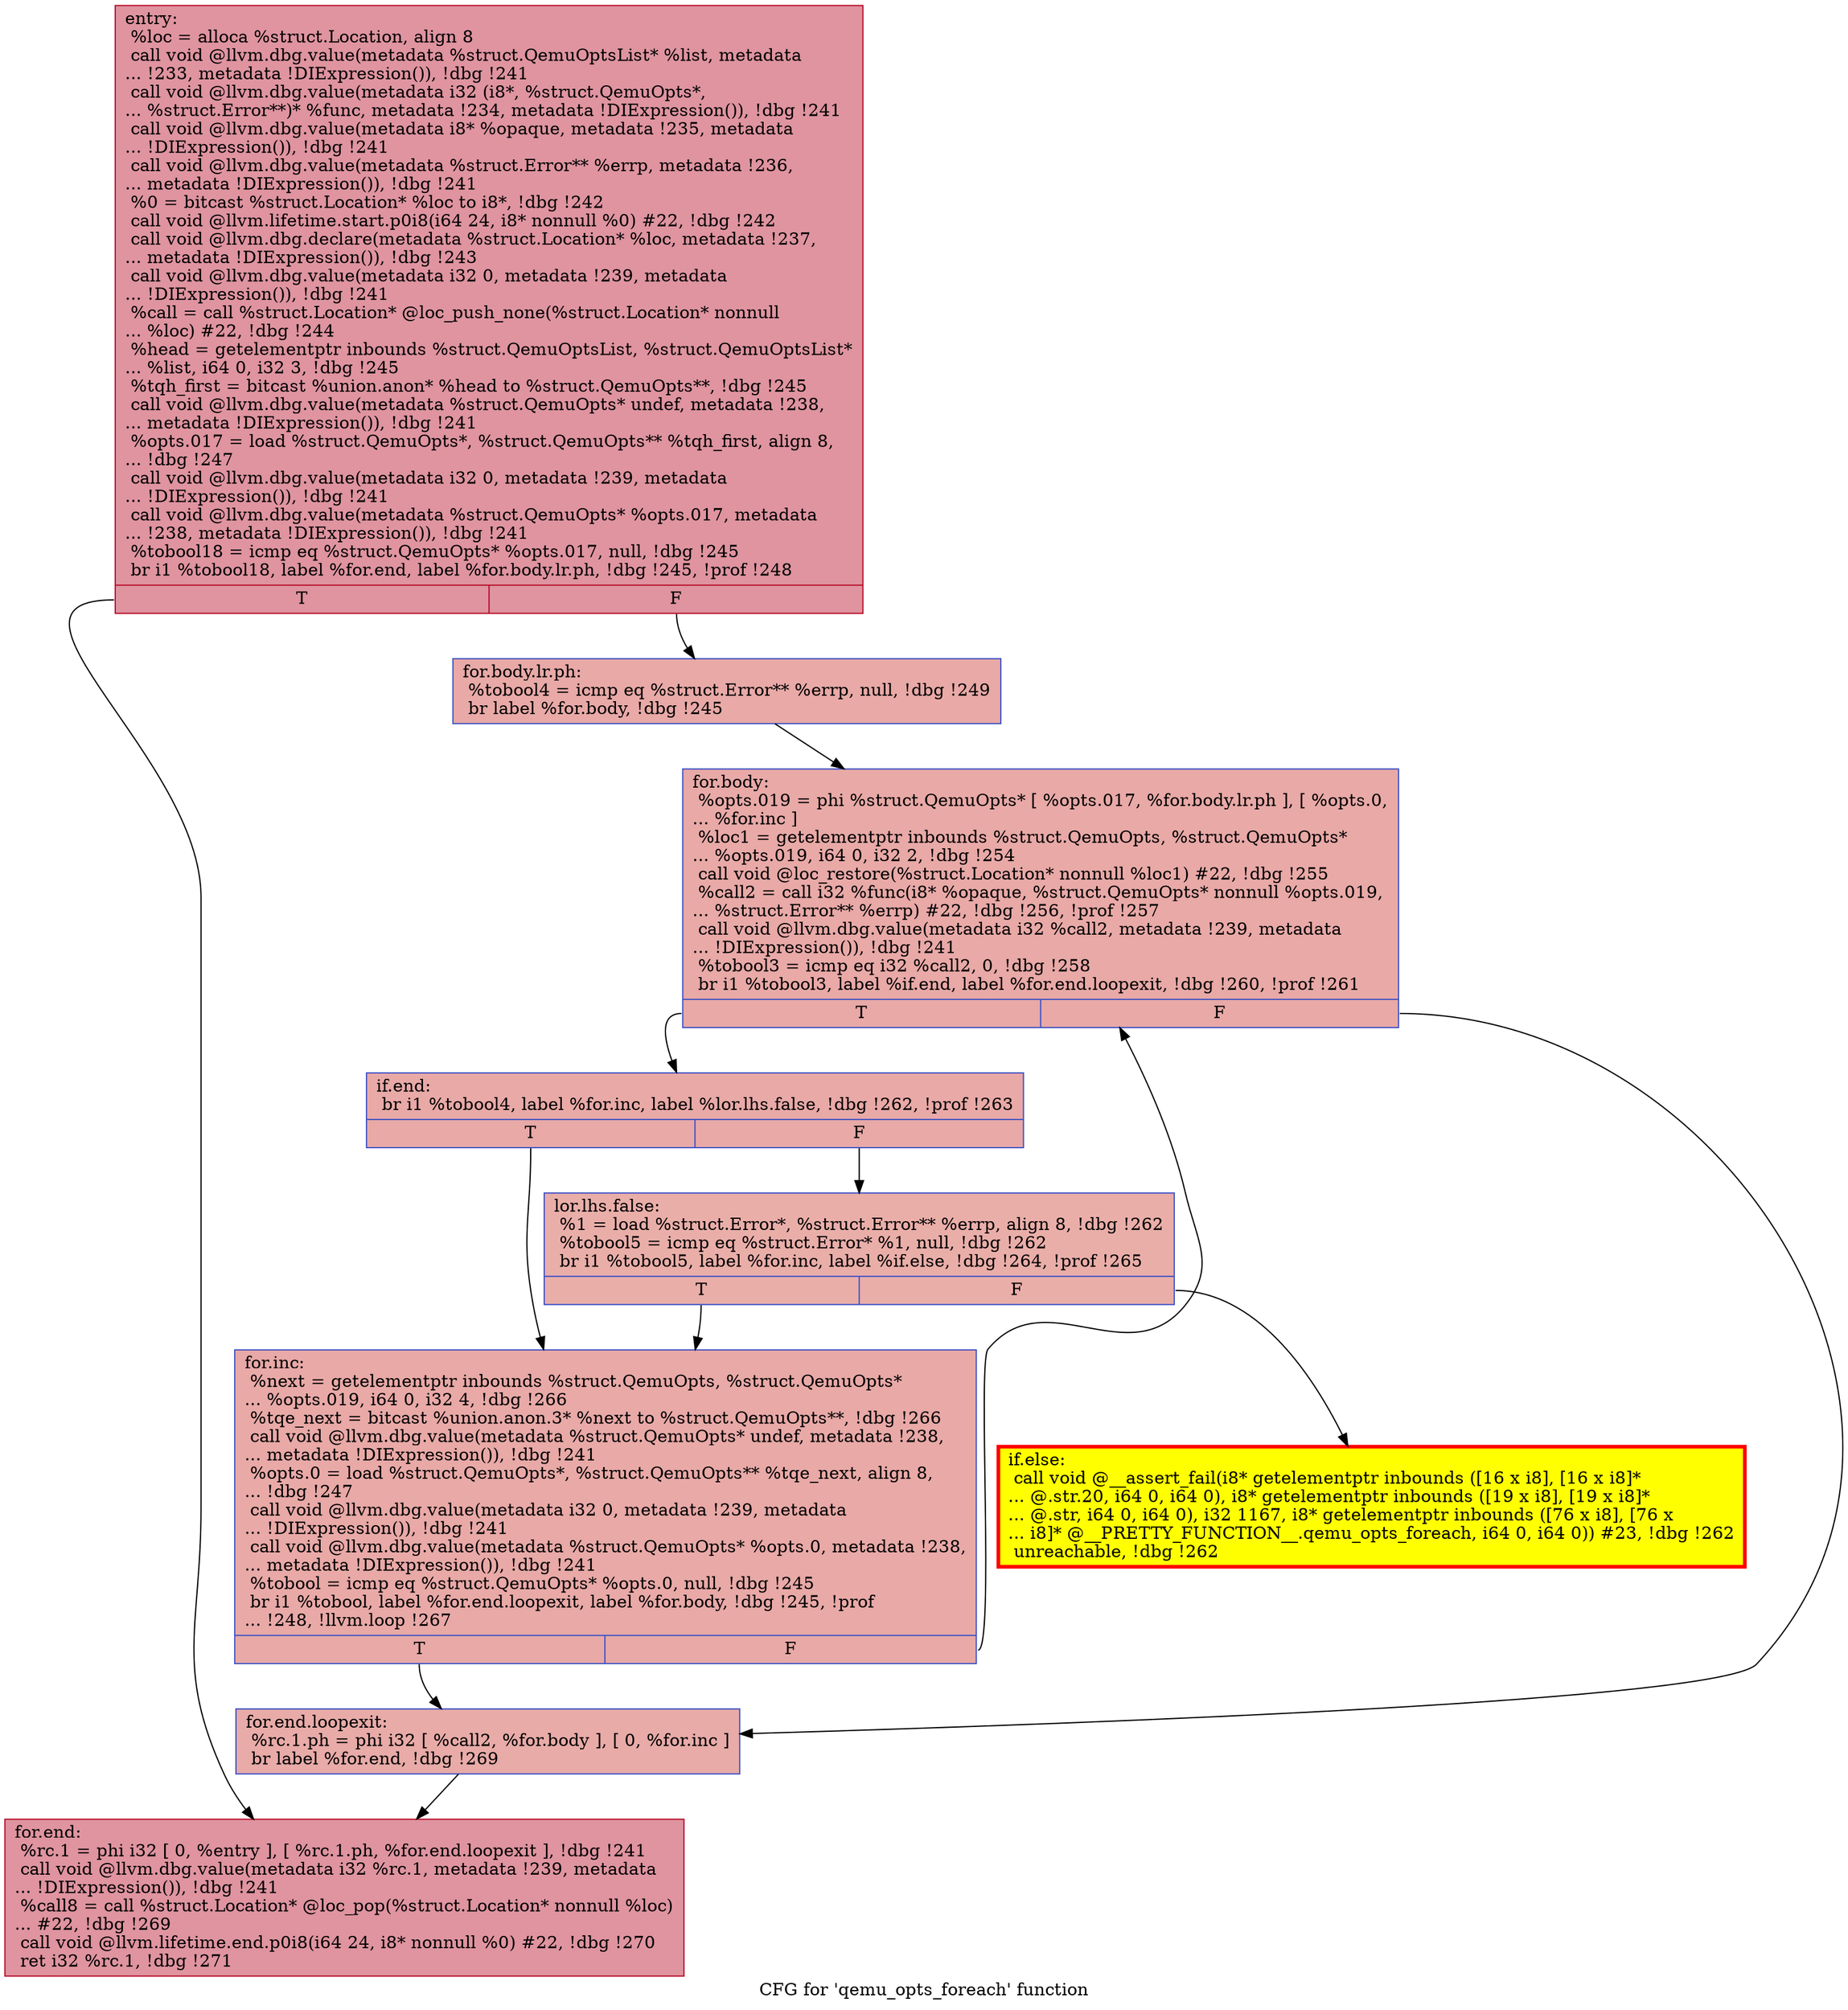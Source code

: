 digraph "CFG for 'qemu_opts_foreach' function" {
	label="CFG for 'qemu_opts_foreach' function";

	Node0x55ef4229ccc0 [shape=record,color="#b70d28ff", style=filled, fillcolor="#b70d2870",label="{entry:\l  %loc = alloca %struct.Location, align 8\l  call void @llvm.dbg.value(metadata %struct.QemuOptsList* %list, metadata\l... !233, metadata !DIExpression()), !dbg !241\l  call void @llvm.dbg.value(metadata i32 (i8*, %struct.QemuOpts*,\l... %struct.Error**)* %func, metadata !234, metadata !DIExpression()), !dbg !241\l  call void @llvm.dbg.value(metadata i8* %opaque, metadata !235, metadata\l... !DIExpression()), !dbg !241\l  call void @llvm.dbg.value(metadata %struct.Error** %errp, metadata !236,\l... metadata !DIExpression()), !dbg !241\l  %0 = bitcast %struct.Location* %loc to i8*, !dbg !242\l  call void @llvm.lifetime.start.p0i8(i64 24, i8* nonnull %0) #22, !dbg !242\l  call void @llvm.dbg.declare(metadata %struct.Location* %loc, metadata !237,\l... metadata !DIExpression()), !dbg !243\l  call void @llvm.dbg.value(metadata i32 0, metadata !239, metadata\l... !DIExpression()), !dbg !241\l  %call = call %struct.Location* @loc_push_none(%struct.Location* nonnull\l... %loc) #22, !dbg !244\l  %head = getelementptr inbounds %struct.QemuOptsList, %struct.QemuOptsList*\l... %list, i64 0, i32 3, !dbg !245\l  %tqh_first = bitcast %union.anon* %head to %struct.QemuOpts**, !dbg !245\l  call void @llvm.dbg.value(metadata %struct.QemuOpts* undef, metadata !238,\l... metadata !DIExpression()), !dbg !241\l  %opts.017 = load %struct.QemuOpts*, %struct.QemuOpts** %tqh_first, align 8,\l... !dbg !247\l  call void @llvm.dbg.value(metadata i32 0, metadata !239, metadata\l... !DIExpression()), !dbg !241\l  call void @llvm.dbg.value(metadata %struct.QemuOpts* %opts.017, metadata\l... !238, metadata !DIExpression()), !dbg !241\l  %tobool18 = icmp eq %struct.QemuOpts* %opts.017, null, !dbg !245\l  br i1 %tobool18, label %for.end, label %for.body.lr.ph, !dbg !245, !prof !248\l|{<s0>T|<s1>F}}"];
	Node0x55ef4229ccc0:s0 -> Node0x55ef422a8040;
	Node0x55ef4229ccc0:s1 -> Node0x55ef422f7c90;
	Node0x55ef422f7c90 [shape=record,color="#3d50c3ff", style=filled, fillcolor="#ca3b3770",label="{for.body.lr.ph:                                   \l  %tobool4 = icmp eq %struct.Error** %errp, null, !dbg !249\l  br label %for.body, !dbg !245\l}"];
	Node0x55ef422f7c90 -> Node0x55ef422a8310;
	Node0x55ef422a8310 [shape=record,color="#3d50c3ff", style=filled, fillcolor="#ca3b3770",label="{for.body:                                         \l  %opts.019 = phi %struct.QemuOpts* [ %opts.017, %for.body.lr.ph ], [ %opts.0,\l... %for.inc ]\l  %loc1 = getelementptr inbounds %struct.QemuOpts, %struct.QemuOpts*\l... %opts.019, i64 0, i32 2, !dbg !254\l  call void @loc_restore(%struct.Location* nonnull %loc1) #22, !dbg !255\l  %call2 = call i32 %func(i8* %opaque, %struct.QemuOpts* nonnull %opts.019,\l... %struct.Error** %errp) #22, !dbg !256, !prof !257\l  call void @llvm.dbg.value(metadata i32 %call2, metadata !239, metadata\l... !DIExpression()), !dbg !241\l  %tobool3 = icmp eq i32 %call2, 0, !dbg !258\l  br i1 %tobool3, label %if.end, label %for.end.loopexit, !dbg !260, !prof !261\l|{<s0>T|<s1>F}}"];
	Node0x55ef422a8310:s0 -> Node0x55ef422a8b00;
	Node0x55ef422a8310:s1 -> Node0x55ef424be2e0;
	Node0x55ef422a8b00 [shape=record,color="#3d50c3ff", style=filled, fillcolor="#ca3b3770",label="{if.end:                                           \l  br i1 %tobool4, label %for.inc, label %lor.lhs.false, !dbg !262, !prof !263\l|{<s0>T|<s1>F}}"];
	Node0x55ef422a8b00:s0 -> Node0x55ef422a8260;
	Node0x55ef422a8b00:s1 -> Node0x55ef422a91b0;
	Node0x55ef422a91b0 [shape=record,color="#3d50c3ff", style=filled, fillcolor="#d0473d70",label="{lor.lhs.false:                                    \l  %1 = load %struct.Error*, %struct.Error** %errp, align 8, !dbg !262\l  %tobool5 = icmp eq %struct.Error* %1, null, !dbg !262\l  br i1 %tobool5, label %for.inc, label %if.else, !dbg !264, !prof !265\l|{<s0>T|<s1>F}}"];
	Node0x55ef422a91b0:s0 -> Node0x55ef422a8260;
	Node0x55ef422a91b0:s1 -> Node0x55ef422a9140;
	Node0x55ef422a9140 [shape=record,penwidth=3.0, style="filled", color="red", fillcolor="yellow",label="{if.else:                                          \l  call void @__assert_fail(i8* getelementptr inbounds ([16 x i8], [16 x i8]*\l... @.str.20, i64 0, i64 0), i8* getelementptr inbounds ([19 x i8], [19 x i8]*\l... @.str, i64 0, i64 0), i32 1167, i8* getelementptr inbounds ([76 x i8], [76 x\l... i8]* @__PRETTY_FUNCTION__.qemu_opts_foreach, i64 0, i64 0)) #23, !dbg !262\l  unreachable, !dbg !262\l}"];
	Node0x55ef422a8260 [shape=record,color="#3d50c3ff", style=filled, fillcolor="#ca3b3770",label="{for.inc:                                          \l  %next = getelementptr inbounds %struct.QemuOpts, %struct.QemuOpts*\l... %opts.019, i64 0, i32 4, !dbg !266\l  %tqe_next = bitcast %union.anon.3* %next to %struct.QemuOpts**, !dbg !266\l  call void @llvm.dbg.value(metadata %struct.QemuOpts* undef, metadata !238,\l... metadata !DIExpression()), !dbg !241\l  %opts.0 = load %struct.QemuOpts*, %struct.QemuOpts** %tqe_next, align 8,\l... !dbg !247\l  call void @llvm.dbg.value(metadata i32 0, metadata !239, metadata\l... !DIExpression()), !dbg !241\l  call void @llvm.dbg.value(metadata %struct.QemuOpts* %opts.0, metadata !238,\l... metadata !DIExpression()), !dbg !241\l  %tobool = icmp eq %struct.QemuOpts* %opts.0, null, !dbg !245\l  br i1 %tobool, label %for.end.loopexit, label %for.body, !dbg !245, !prof\l... !248, !llvm.loop !267\l|{<s0>T|<s1>F}}"];
	Node0x55ef422a8260:s0 -> Node0x55ef424be2e0;
	Node0x55ef422a8260:s1 -> Node0x55ef422a8310;
	Node0x55ef424be2e0 [shape=record,color="#3d50c3ff", style=filled, fillcolor="#cc403a70",label="{for.end.loopexit:                                 \l  %rc.1.ph = phi i32 [ %call2, %for.body ], [ 0, %for.inc ]\l  br label %for.end, !dbg !269\l}"];
	Node0x55ef424be2e0 -> Node0x55ef422a8040;
	Node0x55ef422a8040 [shape=record,color="#b70d28ff", style=filled, fillcolor="#b70d2870",label="{for.end:                                          \l  %rc.1 = phi i32 [ 0, %entry ], [ %rc.1.ph, %for.end.loopexit ], !dbg !241\l  call void @llvm.dbg.value(metadata i32 %rc.1, metadata !239, metadata\l... !DIExpression()), !dbg !241\l  %call8 = call %struct.Location* @loc_pop(%struct.Location* nonnull %loc)\l... #22, !dbg !269\l  call void @llvm.lifetime.end.p0i8(i64 24, i8* nonnull %0) #22, !dbg !270\l  ret i32 %rc.1, !dbg !271\l}"];
}
